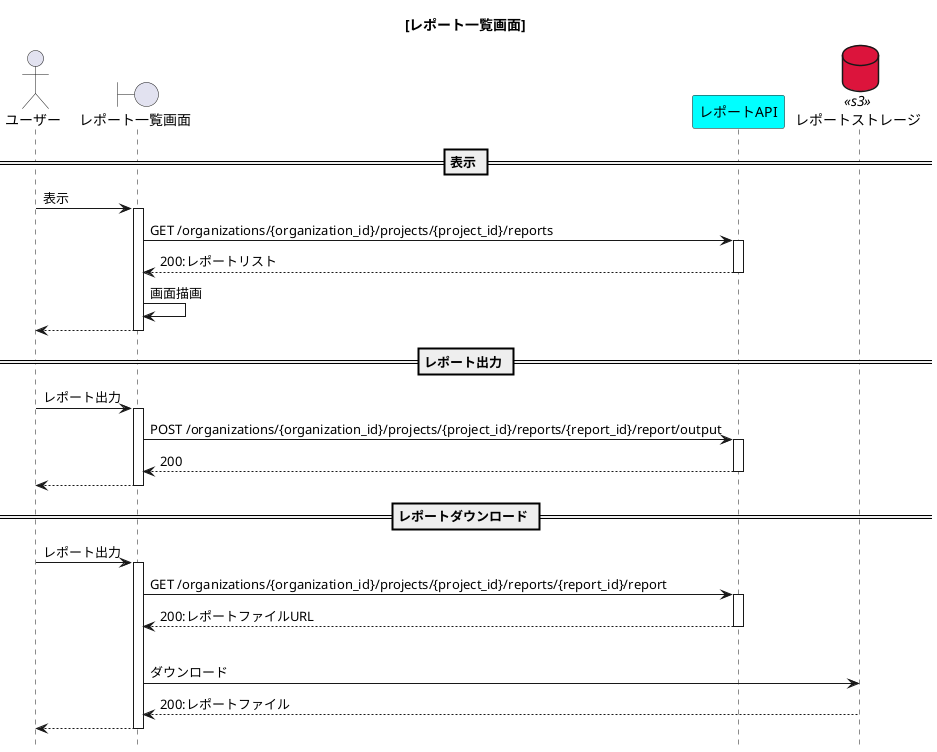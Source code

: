@startuml{レポート一覧画面.png}
title [レポート一覧画面]
hide footbox

actor ユーザー as user
boundary レポート一覧画面 as view
participant レポートAPI as api_reports #cyan
database レポートストレージ as storage <<s3>> #crimson

== 表示 ==
user -> view :表示
activate view
    view -> api_reports :GET /organizations/{organization_id}/projects/{project_id}/reports
    activate api_reports
        api_reports --> view :200:レポートリスト
    deactivate api_reports
    view -> view :画面描画
    view --> user
deactivate view

== レポート出力 ==
user -> view :レポート出力
activate view
    view -> api_reports :POST /organizations/{organization_id}/projects/{project_id}/reports/{report_id}/report/output
    activate api_reports
        api_reports --> view :200
    deactivate api_reports
    view --> user
deactivate view

== レポートダウンロード ==
user -> view :レポート出力
activate view
    view -> api_reports :GET /organizations/{organization_id}/projects/{project_id}/reports/{report_id}/report
    activate api_reports
        api_reports --> view :200:レポートファイルURL
    deactivate api_reports
    |||
    view -> storage :ダウンロード
    storage --> view :200:レポートファイル
    view --> user
deactivate view

@enduml
